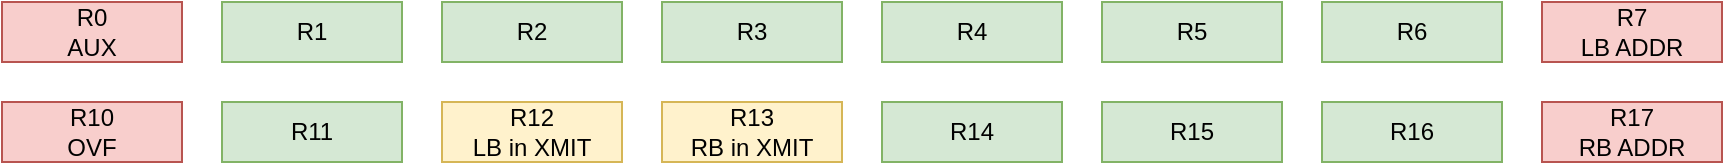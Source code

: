 <mxfile version="22.1.20" type="device">
  <diagram name="Page-1" id="9vZmVXV77I4otRvApvo-">
    <mxGraphModel dx="979" dy="574" grid="1" gridSize="10" guides="1" tooltips="1" connect="1" arrows="1" fold="1" page="1" pageScale="1" pageWidth="1654" pageHeight="1169" math="0" shadow="0">
      <root>
        <mxCell id="0" />
        <mxCell id="1" parent="0" />
        <mxCell id="eEenZlgiKcsmp6OzU5Li-1" value="&lt;div&gt;R0&lt;/div&gt;&lt;div&gt;AUX&lt;br&gt;&lt;/div&gt;" style="rounded=0;whiteSpace=wrap;html=1;fillColor=#f8cecc;strokeColor=#b85450;" vertex="1" parent="1">
          <mxGeometry x="180" y="240" width="90" height="30" as="geometry" />
        </mxCell>
        <mxCell id="eEenZlgiKcsmp6OzU5Li-3" value="R1" style="rounded=0;whiteSpace=wrap;html=1;fillColor=#d5e8d4;strokeColor=#82b366;" vertex="1" parent="1">
          <mxGeometry x="290" y="240" width="90" height="30" as="geometry" />
        </mxCell>
        <mxCell id="eEenZlgiKcsmp6OzU5Li-4" value="R2" style="rounded=0;whiteSpace=wrap;html=1;fillColor=#d5e8d4;strokeColor=#82b366;" vertex="1" parent="1">
          <mxGeometry x="400" y="240" width="90" height="30" as="geometry" />
        </mxCell>
        <mxCell id="eEenZlgiKcsmp6OzU5Li-5" value="R3" style="rounded=0;whiteSpace=wrap;html=1;fillColor=#d5e8d4;strokeColor=#82b366;" vertex="1" parent="1">
          <mxGeometry x="510" y="240" width="90" height="30" as="geometry" />
        </mxCell>
        <mxCell id="eEenZlgiKcsmp6OzU5Li-6" value="R4" style="rounded=0;whiteSpace=wrap;html=1;fillColor=#d5e8d4;strokeColor=#82b366;" vertex="1" parent="1">
          <mxGeometry x="620" y="240" width="90" height="30" as="geometry" />
        </mxCell>
        <mxCell id="eEenZlgiKcsmp6OzU5Li-7" value="R5" style="rounded=0;whiteSpace=wrap;html=1;fillColor=#d5e8d4;strokeColor=#82b366;" vertex="1" parent="1">
          <mxGeometry x="730" y="240" width="90" height="30" as="geometry" />
        </mxCell>
        <mxCell id="eEenZlgiKcsmp6OzU5Li-8" value="R6" style="rounded=0;whiteSpace=wrap;html=1;fillColor=#d5e8d4;strokeColor=#82b366;" vertex="1" parent="1">
          <mxGeometry x="840" y="240" width="90" height="30" as="geometry" />
        </mxCell>
        <mxCell id="eEenZlgiKcsmp6OzU5Li-9" value="&lt;div&gt;R7&lt;/div&gt;&lt;div&gt;LB ADDR&lt;br&gt;&lt;/div&gt;" style="rounded=0;whiteSpace=wrap;html=1;fillColor=#f8cecc;strokeColor=#b85450;" vertex="1" parent="1">
          <mxGeometry x="950" y="240" width="90" height="30" as="geometry" />
        </mxCell>
        <mxCell id="eEenZlgiKcsmp6OzU5Li-10" value="&lt;div&gt;R10&lt;/div&gt;&lt;div&gt;OVF&lt;br&gt;&lt;/div&gt;" style="rounded=0;whiteSpace=wrap;html=1;fillColor=#f8cecc;strokeColor=#b85450;" vertex="1" parent="1">
          <mxGeometry x="180" y="290" width="90" height="30" as="geometry" />
        </mxCell>
        <mxCell id="eEenZlgiKcsmp6OzU5Li-11" value="R11" style="rounded=0;whiteSpace=wrap;html=1;fillColor=#d5e8d4;strokeColor=#82b366;" vertex="1" parent="1">
          <mxGeometry x="290" y="290" width="90" height="30" as="geometry" />
        </mxCell>
        <mxCell id="eEenZlgiKcsmp6OzU5Li-12" value="&lt;div&gt;R12&lt;/div&gt;&lt;div&gt;LB in XMIT&lt;br&gt;&lt;/div&gt;" style="rounded=0;whiteSpace=wrap;html=1;fillColor=#fff2cc;strokeColor=#d6b656;" vertex="1" parent="1">
          <mxGeometry x="400" y="290" width="90" height="30" as="geometry" />
        </mxCell>
        <mxCell id="eEenZlgiKcsmp6OzU5Li-13" value="&lt;div&gt;R13&lt;/div&gt;&lt;div&gt;RB in XMIT&lt;br&gt;&lt;/div&gt;" style="rounded=0;whiteSpace=wrap;html=1;fillColor=#fff2cc;strokeColor=#d6b656;" vertex="1" parent="1">
          <mxGeometry x="510" y="290" width="90" height="30" as="geometry" />
        </mxCell>
        <mxCell id="eEenZlgiKcsmp6OzU5Li-14" value="R14" style="rounded=0;whiteSpace=wrap;html=1;fillColor=#d5e8d4;strokeColor=#82b366;" vertex="1" parent="1">
          <mxGeometry x="620" y="290" width="90" height="30" as="geometry" />
        </mxCell>
        <mxCell id="eEenZlgiKcsmp6OzU5Li-15" value="R15" style="rounded=0;whiteSpace=wrap;html=1;fillColor=#d5e8d4;strokeColor=#82b366;" vertex="1" parent="1">
          <mxGeometry x="730" y="290" width="90" height="30" as="geometry" />
        </mxCell>
        <mxCell id="eEenZlgiKcsmp6OzU5Li-16" value="R16" style="rounded=0;whiteSpace=wrap;html=1;fillColor=#d5e8d4;strokeColor=#82b366;" vertex="1" parent="1">
          <mxGeometry x="840" y="290" width="90" height="30" as="geometry" />
        </mxCell>
        <mxCell id="eEenZlgiKcsmp6OzU5Li-17" value="&lt;div&gt;R17&lt;/div&gt;&lt;div&gt;RB ADDR&lt;br&gt;&lt;/div&gt;" style="rounded=0;whiteSpace=wrap;html=1;fillColor=#f8cecc;strokeColor=#b85450;" vertex="1" parent="1">
          <mxGeometry x="950" y="290" width="90" height="30" as="geometry" />
        </mxCell>
      </root>
    </mxGraphModel>
  </diagram>
</mxfile>
